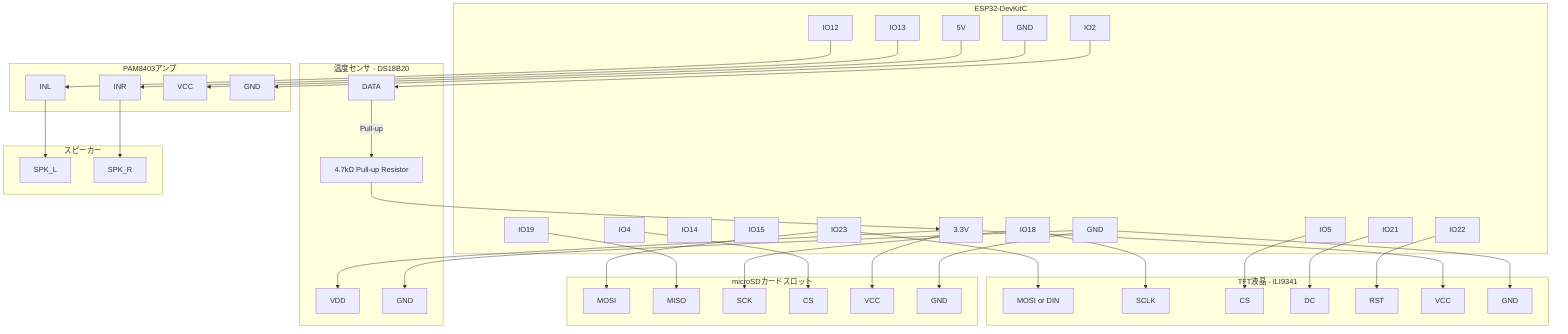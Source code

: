 flowchart TD
    subgraph ESP32[ESP32-DevKitC]
        IO2[IO2]
        IO4[IO4]
        IO5[IO5]
        IO12[IO12]
        IO13[IO13]
        IO14[IO14]
        IO15[IO15]
        IO18[IO18]
        IO19[IO19]
        IO21[IO21]
        IO22[IO22]
        IO23[IO23]
        GND1[GND]
        GND2[GND]
        V5[5V]
        V3[3.3V]
    end

    subgraph LCD["TFT液晶 - ILI9341"]
        LCD_MOSI[MOSI or DIN]
        LCD_CLK[SCLK]
        LCD_CS[CS]
        LCD_DC[DC]
        LCD_RST[RST]
        LCD_VCC[VCC]
        LCD_GND[GND]
    end

    subgraph SD["microSDカードスロット"]
        SD_MOSI[MOSI]
        SD_MISO[MISO]
        SD_CLK[SCK]
        SD_CS[CS]
        SD_VCC[VCC]
        SD_GND[GND]
    end

    subgraph TEMP["温度センサ - DS18B20"]
        TEMP_DATA[DATA]
        TEMP_VCC[VDD]
        TEMP_GND[GND]
        TEMP_PULLUP[4.7kΩ Pull-up Resistor]
    end

    subgraph AMP["PAM8403アンプ"]
        AMP_INL[INL]
        AMP_INR[INR]
        AMP_VCC[VCC]
        AMP_GND[GND]
    end

    subgraph SPK["スピーカー"]
        SPK_L[SPK_L]
        SPK_R[SPK_R]
    end

    %% LCD接続
    IO23 --> LCD_MOSI
    IO18 --> LCD_CLK
    IO5  --> LCD_CS
    IO21 --> LCD_DC
    IO22 --> LCD_RST
    V3   --> LCD_VCC
    GND1 --> LCD_GND

    %% SDカード接続
    IO23 --> SD_MOSI
    IO19 --> SD_MISO
    IO18 --> SD_CLK
    IO4  --> SD_CS
    V3   --> SD_VCC
    GND1 --> SD_GND

    %% 温度センサ接続
    IO2  --> TEMP_DATA
    V3   --> TEMP_VCC
    GND1 --> TEMP_GND
    TEMP_DATA -- Pull-up --> TEMP_PULLUP
    TEMP_PULLUP --> V3

    %% アンプとスピーカー接続
    IO12 --> AMP_INL
    IO13 --> AMP_INR
    V5   --> AMP_VCC
    GND2 --> AMP_GND

    AMP_INL --> SPK_L
    AMP_INR --> SPK_R